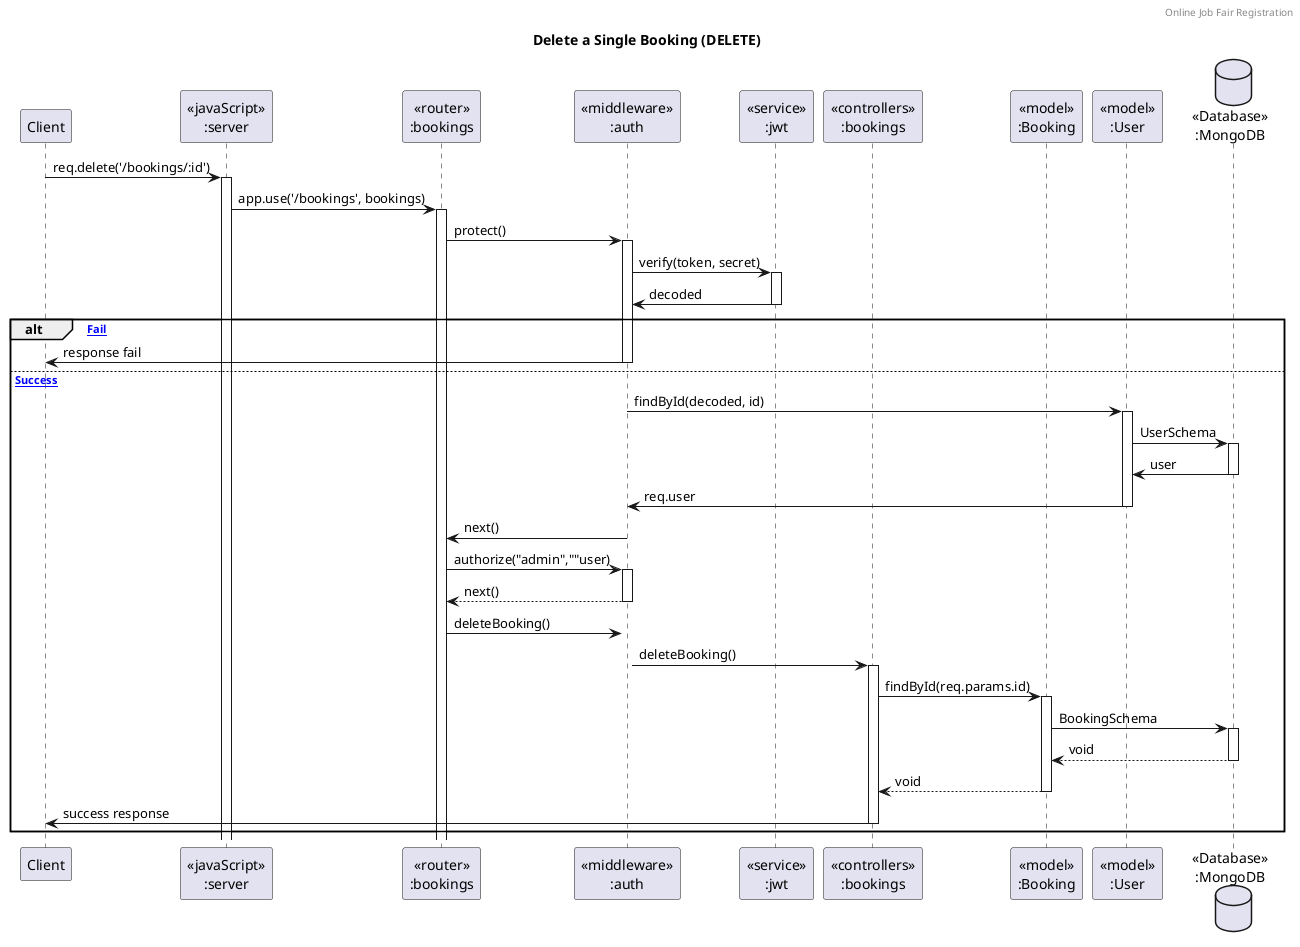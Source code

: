 @startuml Manage Booking (DELETE)

header Online Job Fair Registration
title "Delete a Single Booking (DELETE)"

participant "Client" as client
participant "<<javaScript>>\n:server" as server
participant "<<router>>\n:bookings" as routerBookings
participant "<<middleware>>\n:auth" as auth
participant "<<service>>\n:jwt" as jwt
participant "<<controllers>>\n:bookings" as controllersBookings
participant "<<model>>\n:Booking" as modelBooking
participant "<<model>>\n:User" as modelUser
database "<<Database>>\n:MongoDB" as DatabaseSchema

client->server ++:req.delete('/bookings/:id')
server->routerBookings ++:app.use('/bookings', bookings)
routerBookings -> auth ++:protect()
auth -> jwt ++:verify(token, secret)
auth <- jwt --:decoded

alt [Fail]
    client <- auth --:response fail
else [Success]
    auth -> modelUser ++:findById(decoded, id)
    modelUser -> DatabaseSchema ++:UserSchema
    modelUser <- DatabaseSchema --:user
    auth <- modelUser --:req.user
    routerBookings <- auth --:next()

    routerBookings -> auth ++:authorize("admin",""user)
    routerBookings <-- auth --:next()

    routerBookings -> auth ++:deleteBooking()
    auth -> controllersBookings ++:deleteBooking()
    controllersBookings->modelBooking ++:findById(req.params.id)
    modelBooking ->DatabaseSchema ++: BookingSchema
    DatabaseSchema --> modelBooking --: void
    controllersBookings <-- modelBooking --:void
    controllersBookings->client --:success response
end

@enduml